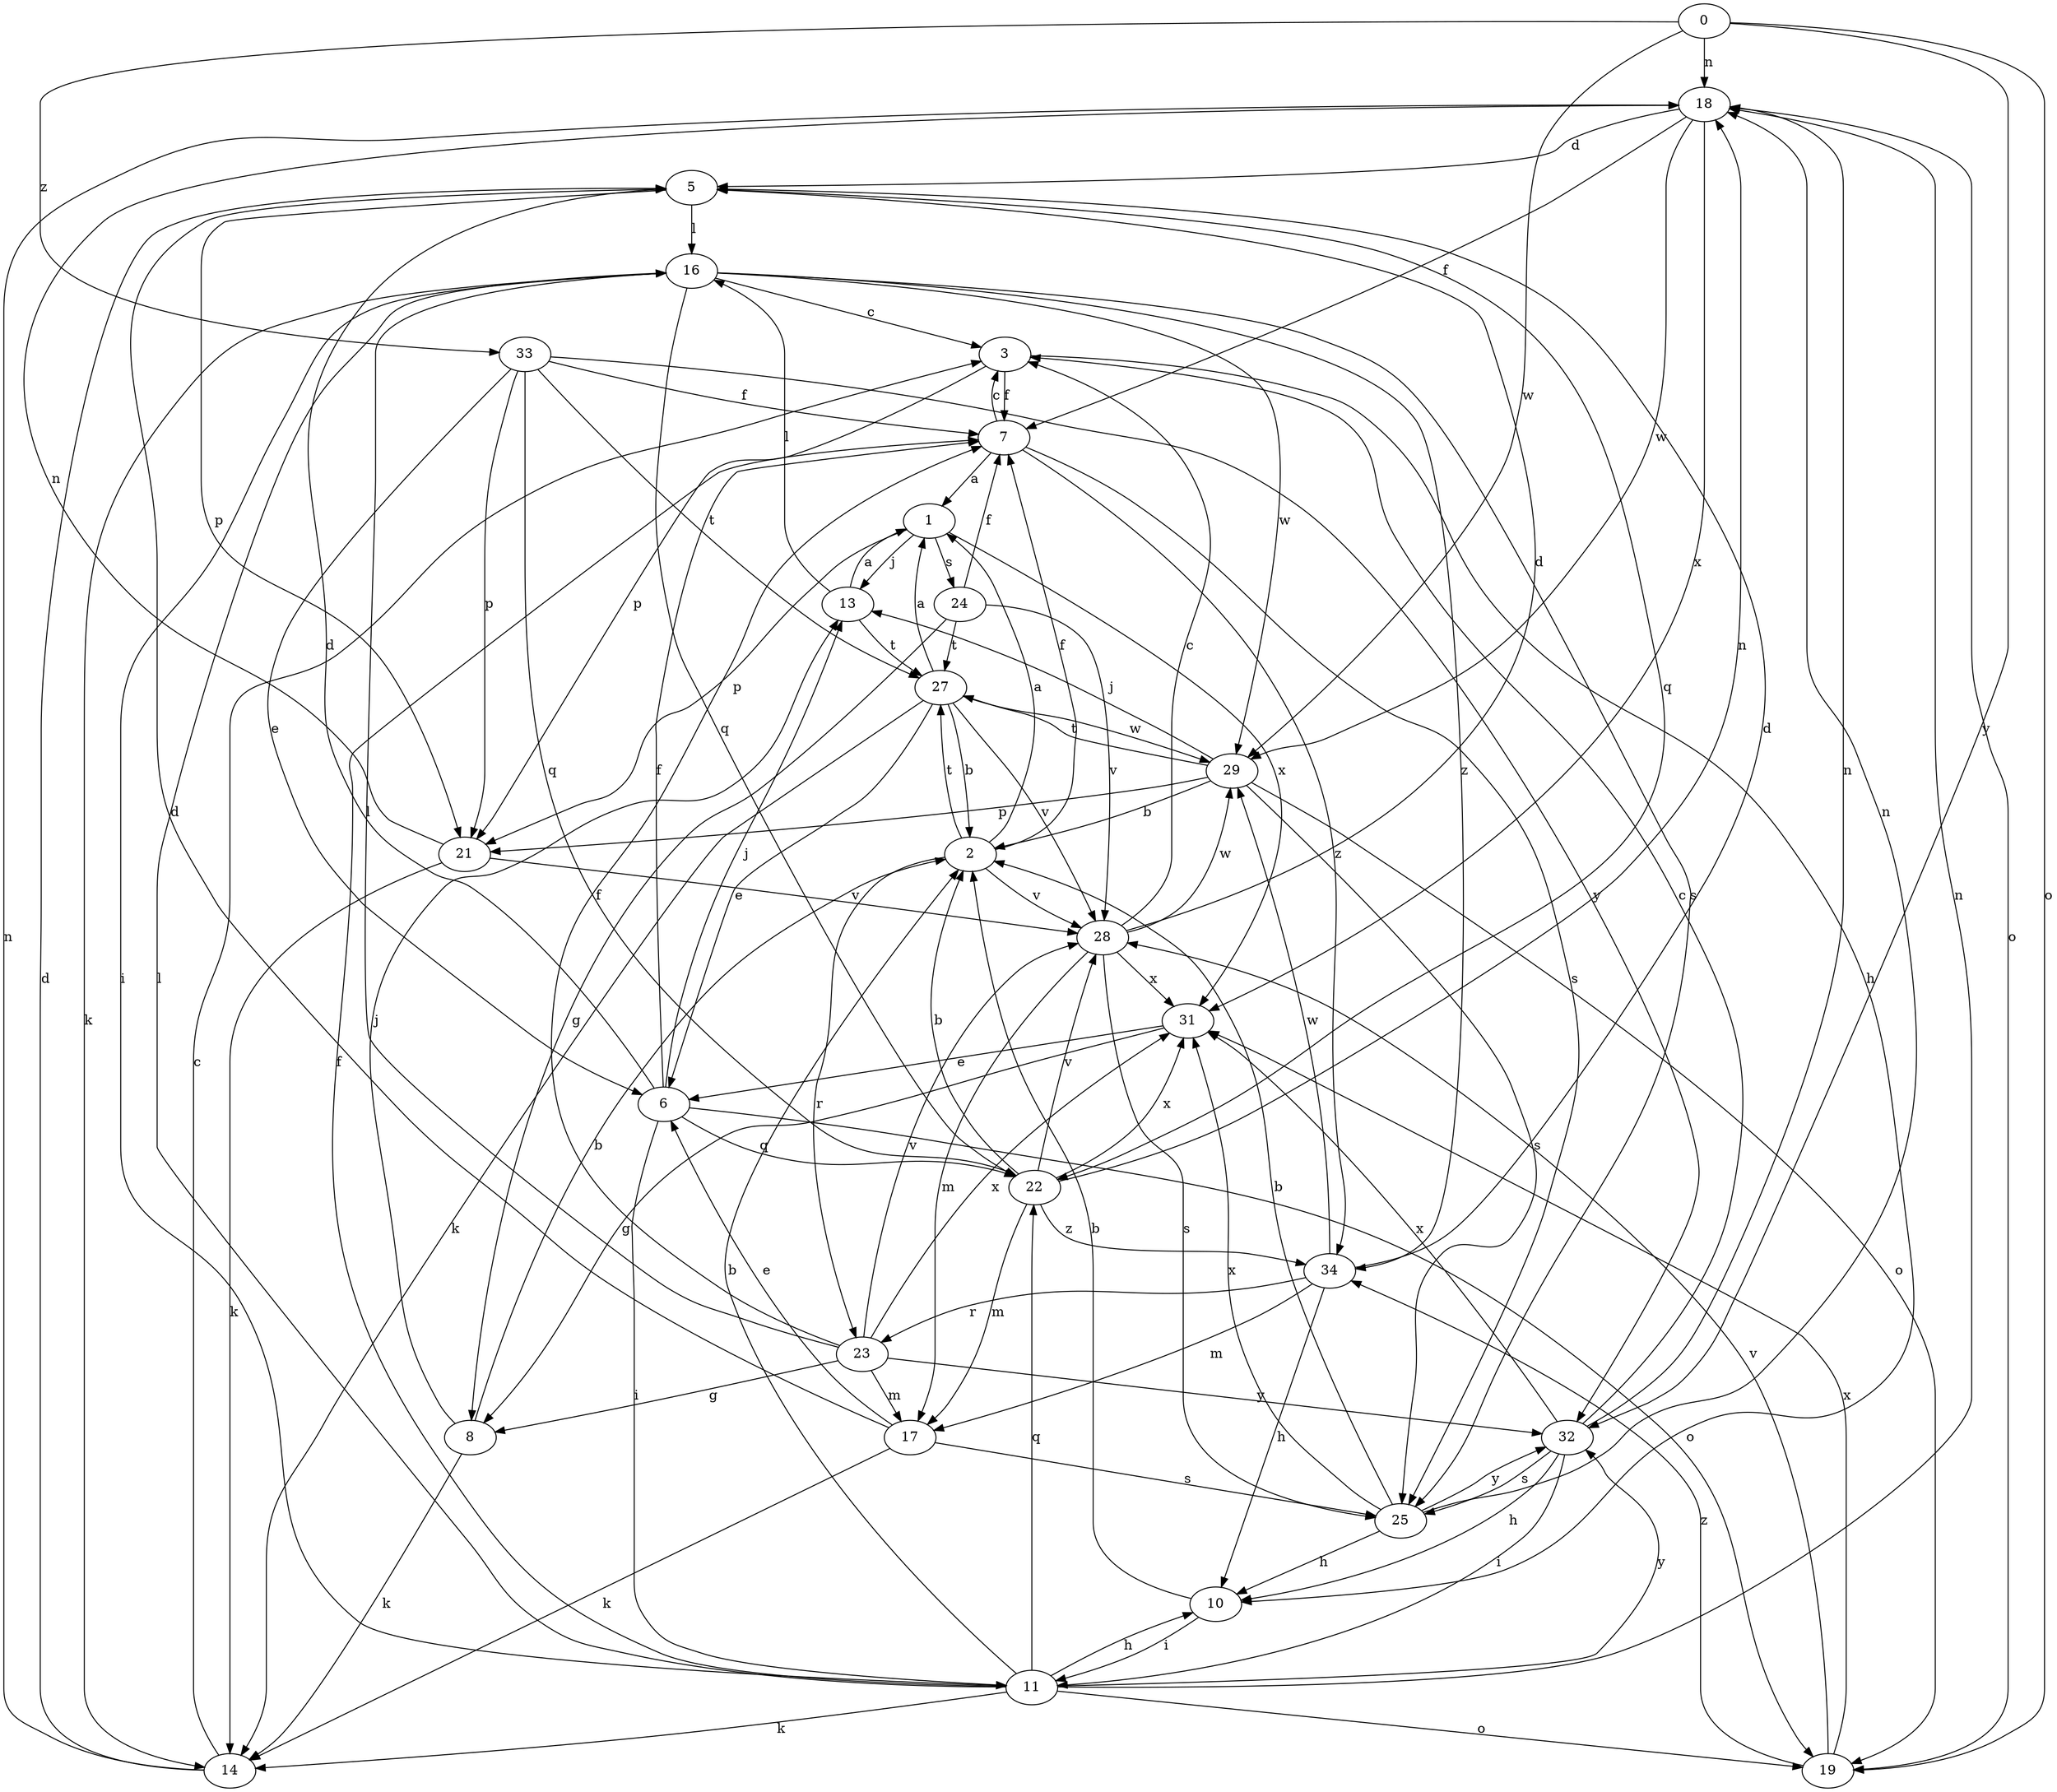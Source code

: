 strict digraph  {
0;
1;
2;
3;
5;
6;
7;
8;
10;
11;
13;
14;
16;
17;
18;
19;
21;
22;
23;
24;
25;
27;
28;
29;
31;
32;
33;
34;
0 -> 18  [label=n];
0 -> 19  [label=o];
0 -> 29  [label=w];
0 -> 32  [label=y];
0 -> 33  [label=z];
1 -> 13  [label=j];
1 -> 21  [label=p];
1 -> 24  [label=s];
1 -> 31  [label=x];
2 -> 1  [label=a];
2 -> 7  [label=f];
2 -> 23  [label=r];
2 -> 27  [label=t];
2 -> 28  [label=v];
3 -> 7  [label=f];
3 -> 10  [label=h];
3 -> 21  [label=p];
5 -> 16  [label=l];
5 -> 21  [label=p];
5 -> 22  [label=q];
6 -> 5  [label=d];
6 -> 7  [label=f];
6 -> 11  [label=i];
6 -> 13  [label=j];
6 -> 19  [label=o];
6 -> 22  [label=q];
7 -> 1  [label=a];
7 -> 3  [label=c];
7 -> 25  [label=s];
7 -> 34  [label=z];
8 -> 2  [label=b];
8 -> 13  [label=j];
8 -> 14  [label=k];
10 -> 2  [label=b];
10 -> 11  [label=i];
11 -> 2  [label=b];
11 -> 7  [label=f];
11 -> 10  [label=h];
11 -> 14  [label=k];
11 -> 16  [label=l];
11 -> 18  [label=n];
11 -> 19  [label=o];
11 -> 22  [label=q];
11 -> 32  [label=y];
13 -> 1  [label=a];
13 -> 16  [label=l];
13 -> 27  [label=t];
14 -> 3  [label=c];
14 -> 5  [label=d];
14 -> 18  [label=n];
16 -> 3  [label=c];
16 -> 11  [label=i];
16 -> 14  [label=k];
16 -> 22  [label=q];
16 -> 25  [label=s];
16 -> 29  [label=w];
16 -> 34  [label=z];
17 -> 5  [label=d];
17 -> 6  [label=e];
17 -> 14  [label=k];
17 -> 25  [label=s];
18 -> 5  [label=d];
18 -> 7  [label=f];
18 -> 19  [label=o];
18 -> 29  [label=w];
18 -> 31  [label=x];
19 -> 28  [label=v];
19 -> 31  [label=x];
19 -> 34  [label=z];
21 -> 14  [label=k];
21 -> 18  [label=n];
21 -> 28  [label=v];
22 -> 2  [label=b];
22 -> 17  [label=m];
22 -> 18  [label=n];
22 -> 28  [label=v];
22 -> 31  [label=x];
22 -> 34  [label=z];
23 -> 7  [label=f];
23 -> 8  [label=g];
23 -> 16  [label=l];
23 -> 17  [label=m];
23 -> 28  [label=v];
23 -> 31  [label=x];
23 -> 32  [label=y];
24 -> 7  [label=f];
24 -> 8  [label=g];
24 -> 27  [label=t];
24 -> 28  [label=v];
25 -> 2  [label=b];
25 -> 10  [label=h];
25 -> 18  [label=n];
25 -> 31  [label=x];
25 -> 32  [label=y];
27 -> 1  [label=a];
27 -> 2  [label=b];
27 -> 6  [label=e];
27 -> 14  [label=k];
27 -> 28  [label=v];
27 -> 29  [label=w];
28 -> 3  [label=c];
28 -> 5  [label=d];
28 -> 17  [label=m];
28 -> 25  [label=s];
28 -> 29  [label=w];
28 -> 31  [label=x];
29 -> 2  [label=b];
29 -> 13  [label=j];
29 -> 19  [label=o];
29 -> 21  [label=p];
29 -> 25  [label=s];
29 -> 27  [label=t];
31 -> 6  [label=e];
31 -> 8  [label=g];
32 -> 3  [label=c];
32 -> 10  [label=h];
32 -> 11  [label=i];
32 -> 18  [label=n];
32 -> 25  [label=s];
32 -> 31  [label=x];
33 -> 6  [label=e];
33 -> 7  [label=f];
33 -> 21  [label=p];
33 -> 22  [label=q];
33 -> 27  [label=t];
33 -> 32  [label=y];
34 -> 5  [label=d];
34 -> 10  [label=h];
34 -> 17  [label=m];
34 -> 23  [label=r];
34 -> 29  [label=w];
}

